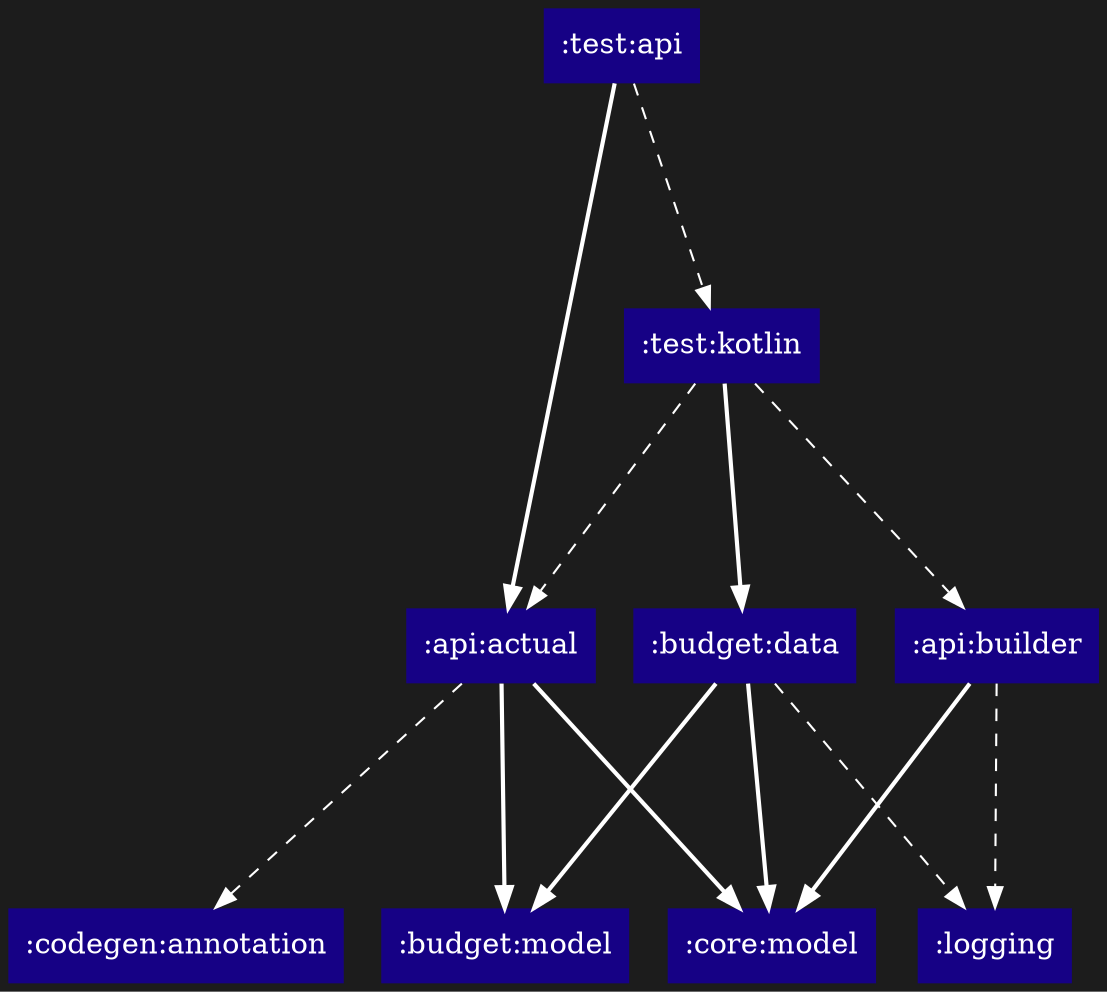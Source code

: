 digraph {
  edge [arrowhead="normal",color="white"]
  graph [layout="dot",bgcolor="#1c1c1c",rankdir="TB",ranksep="1.5"]
  node [shape="box",style="filled",fontcolor="white",color="transparent"]
  ":api:actual" [fillcolor="#160185"]
  ":api:builder" [fillcolor="#160185"]
  ":budget:data" [fillcolor="#160185"]
  ":budget:model" [fillcolor="#160185"]
  ":codegen:annotation" [fillcolor="#160185"]
  ":core:model" [fillcolor="#160185"]
  ":logging" [fillcolor="#160185"]
  ":test:api" [fillcolor="#160185"]
  ":test:kotlin" [fillcolor="#160185"]
  ":api:actual" -> ":budget:model" [style="bold"]
  ":api:actual" -> ":codegen:annotation" [style="dashed"]
  ":api:actual" -> ":core:model" [style="bold"]
  ":api:builder" -> ":core:model" [style="bold"]
  ":api:builder" -> ":logging" [style="dashed"]
  ":budget:data" -> ":budget:model" [style="bold"]
  ":budget:data" -> ":core:model" [style="bold"]
  ":budget:data" -> ":logging" [style="dashed"]
  ":test:api" -> ":api:actual" [style="bold"]
  ":test:api" -> ":test:kotlin" [style="dashed"]
  ":test:kotlin" -> ":api:actual" [style="dashed"]
  ":test:kotlin" -> ":api:builder" [style="dashed"]
  ":test:kotlin" -> ":budget:data" [style="bold"]
}
